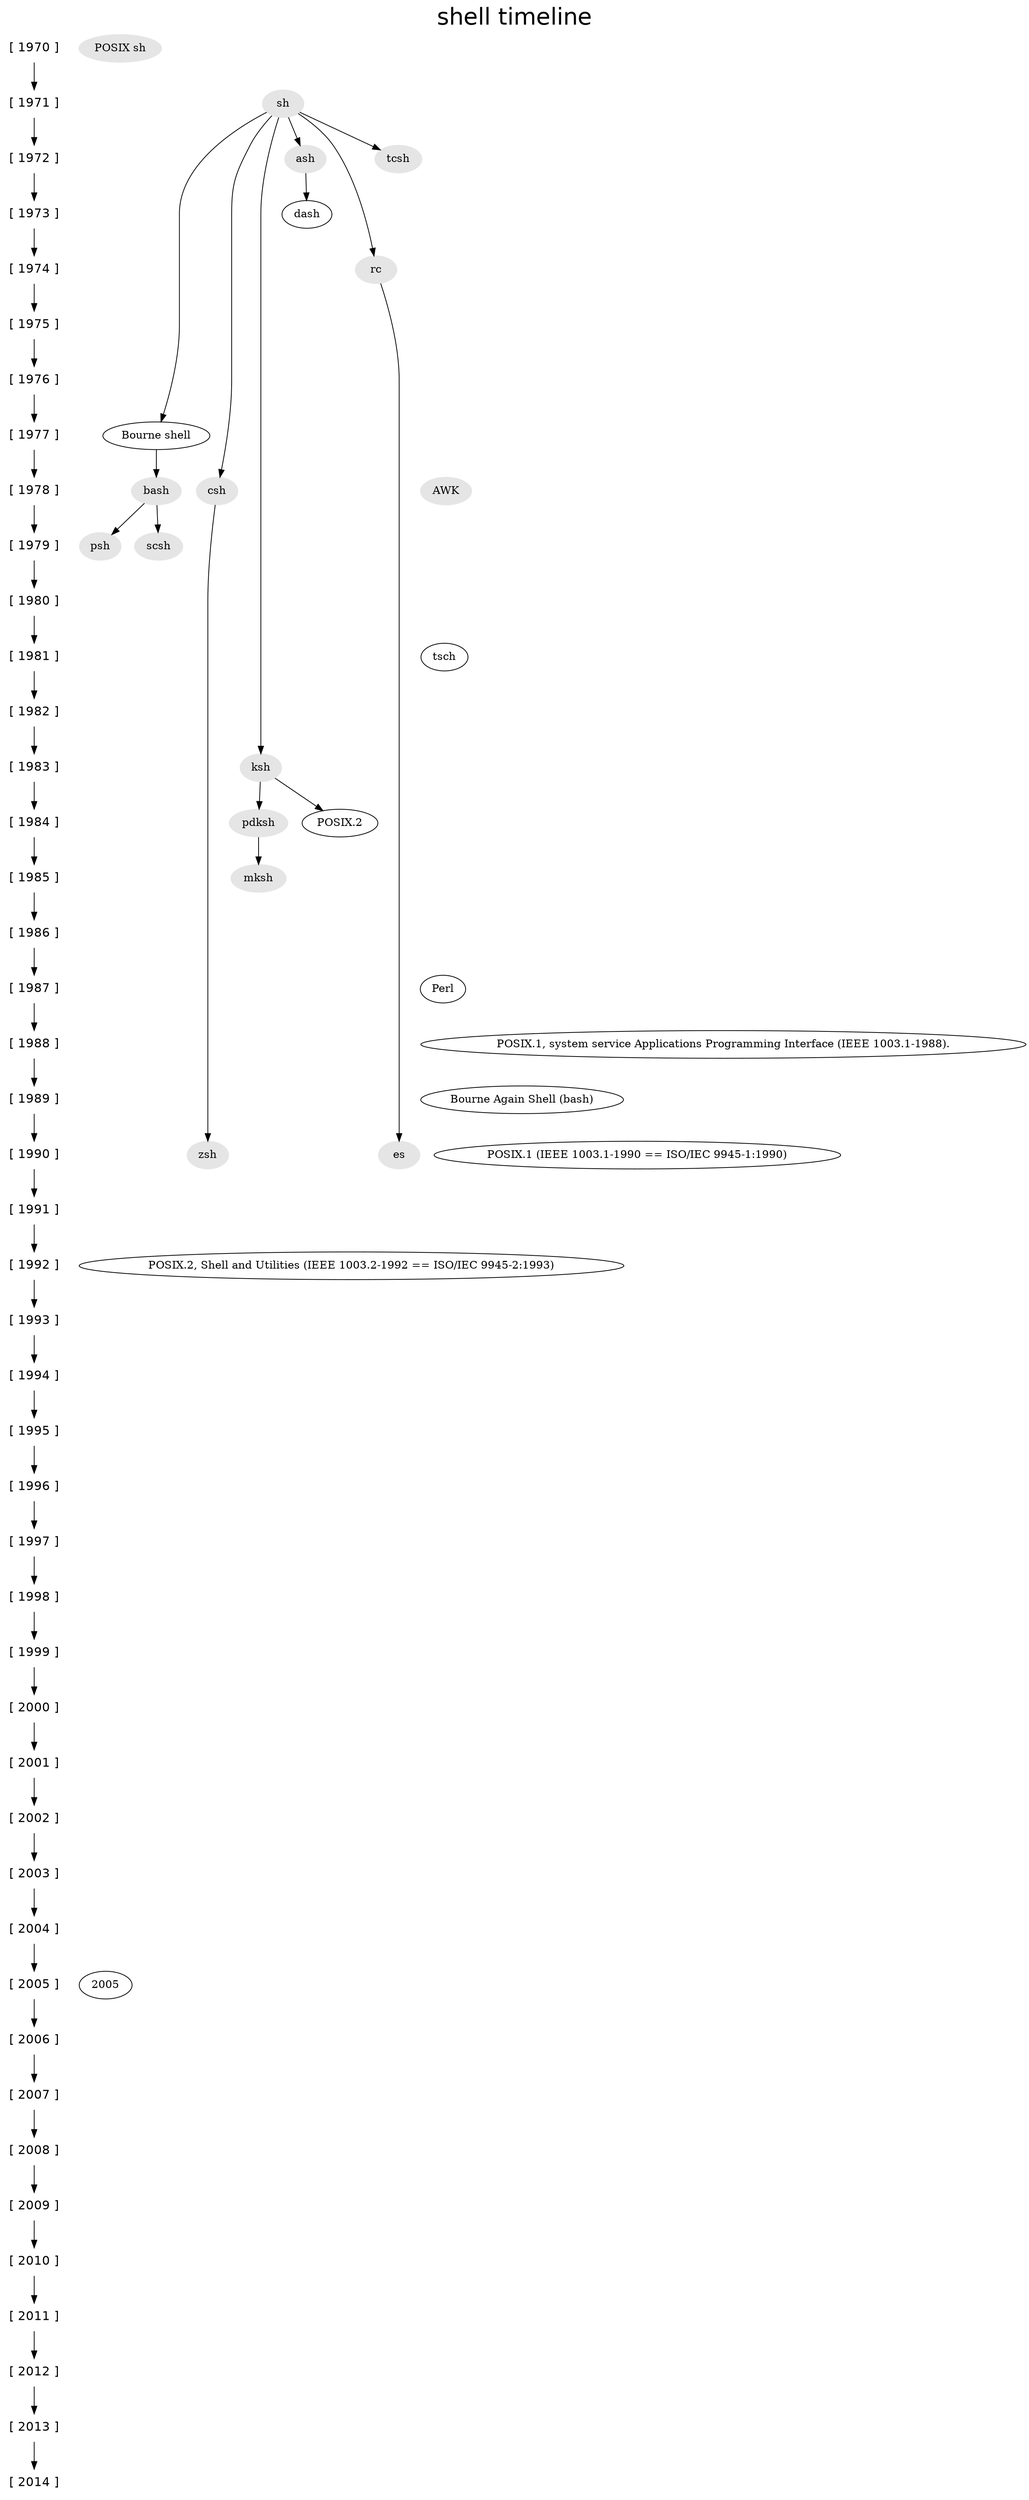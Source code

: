/*
 *
 */

digraph shell_timeline {
K=4;
imap=yes;
rankdir=TB;
ratio=fill;

graph [
 fontname = "Helvetica"
 fontsize=30
 label="shell timeline"
 labelloc=t
]

/*
 * *********************
 *  Rank - definitions
 * *********************
 */

{rank=same; "[ 1970 ]" }
{rank=same; "[ 1971 ]" "sh" }
{rank=same; "[ 1972 ]" }
{rank=same; "[ 1973 ]" }
{rank=same; "[ 1974 ]" }
{rank=same; "[ 1975 ]" }
{rank=same; "[ 1976 ]" }
{rank=same; "[ 1977 ]" "Bourne shell" }
{rank=same; "[ 1978 ]" "csh" "AWK" }
{rank=same; "[ 1979 ]" }
{rank=same; "[ 1980 ]" }
{rank=same; "[ 1981 ]" "tsch" }
{rank=same; "[ 1982 ]" }
{rank=same; "[ 1983 ]" "ksh" }
{rank=same; "[ 1984 ]" }
{rank=same; "[ 1985 ]" }
{rank=same; "[ 1986 ]" }
{rank=same; "[ 1987 ]" "Perl" }
{rank=same; "[ 1988 ]" "POSIX.1, system service Applications Programming Interface (IEEE 1003.1-1988)." }
{rank=same; "[ 1989 ]" "Bourne Again Shell (bash)" }
{rank=same; "[ 1990 ]" "zsh" "es" "POSIX.1 (IEEE 1003.1-1990 == ISO/IEC 9945-1:1990)" }
{rank=same; "[ 1991 ]" }
{rank=same; "[ 1992 ]" "POSIX.2, Shell and Utilities (IEEE 1003.2-1992 == ISO/IEC 9945-2:1993)" }
{rank=same; "[ 1993 ]" }
{rank=same; "[ 1994 ]" }
{rank=same; "[ 1995 ]" }
{rank=same; "[ 1996 ]" }
{rank=same; "[ 1997 ]" }
{rank=same; "[ 1998 ]" }
{rank=same; "[ 1999 ]" }
{rank=same; "[ 2000 ]" }
{rank=same; "[ 2001 ]" }
{rank=same; "[ 2002 ]" }
{rank=same; "[ 2003 ]" }
{rank=same; "[ 2004 ]" }
{rank=same; "[ 2005 ]" "2005" }
{rank=same; "[ 2006 ]" }
{rank=same; "[ 2007 ]" }
{rank=same; "[ 2008 ]" }
{rank=same; "[ 2009 ]" }
{rank=same; "[ 2010 ]" }
{rank=same; "[ 2011 ]" }
{rank=same; "[ 2012 ]" }
{rank=same; "[ 2013 ]" }
{rank=same; "[ 2014 ]" }


/*
 * *******************
 * Year - nodes
 * *******************
 */

"[ 1970 ]" [fontsize=16, fontname="Helvetica", shape = plaintext];
"[ 1971 ]" [fontsize=16, fontname="Helvetica", shape = plaintext];
"[ 1972 ]" [fontsize=16, fontname="Helvetica", shape = plaintext];
"[ 1973 ]" [fontsize=16, fontname="Helvetica", shape = plaintext];
"[ 1974 ]" [fontsize=16, fontname="Helvetica", shape = plaintext];
"[ 1975 ]" [fontsize=16, fontname="Helvetica", shape = plaintext];
"[ 1976 ]" [fontsize=16, fontname="Helvetica", shape = plaintext];
"[ 1977 ]" [fontsize=16, fontname="Helvetica", shape = plaintext];
"[ 1978 ]" [fontsize=16, fontname="Helvetica", shape = plaintext];
"[ 1979 ]" [fontsize=16, fontname="Helvetica", shape = plaintext];
"[ 1980 ]" [fontsize=16, fontname="Helvetica", shape = plaintext];
"[ 1981 ]" [fontsize=16, fontname="Helvetica", shape = plaintext];
"[ 1982 ]" [fontsize=16, fontname="Helvetica", shape = plaintext];
"[ 1983 ]" [fontsize=16, fontname="Helvetica", shape = plaintext];
"[ 1984 ]" [fontsize=16, fontname="Helvetica", shape = plaintext];
"[ 1985 ]" [fontsize=16, fontname="Helvetica", shape = plaintext];
"[ 1986 ]" [fontsize=16, fontname="Helvetica", shape = plaintext];
"[ 1987 ]" [fontsize=16, fontname="Helvetica", shape = plaintext];
"[ 1988 ]" [fontsize=16, fontname="Helvetica", shape = plaintext];
"[ 1989 ]" [fontsize=16, fontname="Helvetica", shape = plaintext];
"[ 1990 ]" [fontsize=16, fontname="Helvetica", shape = plaintext];
"[ 1991 ]" [fontsize=16, fontname="Helvetica", shape = plaintext];
"[ 1992 ]" [fontsize=16, fontname="Helvetica", shape = plaintext];
"[ 1993 ]" [fontsize=16, fontname="Helvetica", shape = plaintext];
"[ 1994 ]" [fontsize=16, fontname="Helvetica", shape = plaintext];
"[ 1995 ]" [fontsize=16, fontname="Helvetica", shape = plaintext];
"[ 1996 ]" [fontsize=16, fontname="Helvetica", shape = plaintext];
"[ 1997 ]" [fontsize=16, fontname="Helvetica", shape = plaintext];
"[ 1998 ]" [fontsize=16, fontname="Helvetica", shape = plaintext];
"[ 1999 ]" [fontsize=16, fontname="Helvetica", shape = plaintext];
"[ 2000 ]" [fontsize=16, fontname="Helvetica", shape = plaintext];
"[ 2001 ]" [fontsize=16, fontname="Helvetica", shape = plaintext];
"[ 2002 ]" [fontsize=16, fontname="Helvetica", shape = plaintext];
"[ 2003 ]" [fontsize=16, fontname="Helvetica", shape = plaintext];
"[ 2004 ]" [fontsize=16, fontname="Helvetica", shape = plaintext];
"[ 2005 ]" [fontsize=16, fontname="Helvetica", shape = plaintext];
"[ 2006 ]" [fontsize=16, fontname="Helvetica", shape = plaintext];
"[ 2007 ]" [fontsize=16, fontname="Helvetica", shape = plaintext];
"[ 2008 ]" [fontsize=16, fontname="Helvetica", shape = plaintext];
"[ 2009 ]" [fontsize=16, fontname="Helvetica", shape = plaintext];
"[ 2010 ]" [fontsize=16, fontname="Helvetica", shape = plaintext];
"[ 2011 ]" [fontsize=16, fontname="Helvetica", shape = plaintext];
"[ 2012 ]" [fontsize=16, fontname="Helvetica", shape = plaintext];
"[ 2013 ]" [fontsize=16, fontname="Helvetica", shape = plaintext];
"[ 2014 ]" [fontsize=16, fontname="Helvetica", shape = plaintext];


/*
 * ************************
 * Year - relations
 * ************************
 */

"[ 1970 ]" -> "[ 1971 ]" -> "[ 1972 ]" -> "[ 1973 ]" -> "[ 1974 ]" -> "[ 1975 ]" -> "[ 1976 ]" -> "[ 1977 ]" -> "[ 1978 ]" -> "[ 1979 ]" -> "[ 1980 ]" -> "[ 1981 ]" -> "[ 1982 ]" -> "[ 1983 ]" -> "[ 1984 ]" -> "[ 1985 ]" -> "[ 1986 ]" -> "[ 1987 ]" -> "[ 1988 ]" -> "[ 1989 ]" -> "[ 1990 ]" -> "[ 1991 ]" -> "[ 1992 ]" -> "[ 1993 ]" -> "[ 1994 ]" -> "[ 1995 ]" -> "[ 1996 ]" -> "[ 1997 ]" -> "[ 1998 ]" -> "[ 1999 ]" -> "[ 2000 ]" -> "[ 2001 ]" -> "[ 2002 ]" -> "[ 2003 ]" -> "[ 2004 ]" -> "[ 2005 ]" -> "[ 2006 ]" -> "[ 2007 ]" -> "[ 2008 ]" -> "[ 2009 ]" -> "[ 2010 ]" -> "[ 2011 ]" -> "[ 2012 ]" -> "[ 2013 ]" -> "[ 2014 ]"


/*
 *
 * Nodes
 *
 */

"sh" [style=filled, color=grey90];
"bash" [style=filled, color=grey90];
"psh" [style=filled, color=grey90];
"scsh" [style=filled, color=grey90];
"ksh" [style=filled, color=grey90];
"pdksh" [style=filled, color=grey90];
"mksh" [style=filled, color=grey90];
"POSIX sh" [style=filled, color=grey90];
"ash" [style=filled, color=grey90];
"rc" [style=filled, color=grey90];
"es" [style=filled, color=grey90];
"csh" [style=filled, color=grey90];
"zsh" [style=filled, color=grey90];
"tcsh" [style=filled, color=grey90];

"AWK" [style=filled, color=grey90];


/*
 *
 * Relations
 *
 */

"sh" -> "Bourne shell" -> "bash" -> "psh";
"bash" -> "scsh";
"sh" -> "ksh" -> "pdksh" -> "mksh";
"ksh" -> "POSIX.2";
"sh" -> "ash" -> "dash";
"sh" -> "rc" -> "es";
"sh" -> "csh" -> "zsh";
"sh" -> "tcsh";

}

